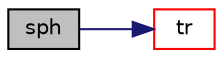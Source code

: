 digraph "sph"
{
  bgcolor="transparent";
  edge [fontname="Helvetica",fontsize="10",labelfontname="Helvetica",labelfontsize="10"];
  node [fontname="Helvetica",fontsize="10",shape=record];
  rankdir="LR";
  Node140842 [label="sph",height=0.2,width=0.4,color="black", fillcolor="grey75", style="filled", fontcolor="black"];
  Node140842 -> Node140843 [color="midnightblue",fontsize="10",style="solid",fontname="Helvetica"];
  Node140843 [label="tr",height=0.2,width=0.4,color="red",URL="$a21851.html#a3697f5721aa8751868f64060aa4aa5e7",tooltip="Return the trace of a symmetric tensor. "];
}

